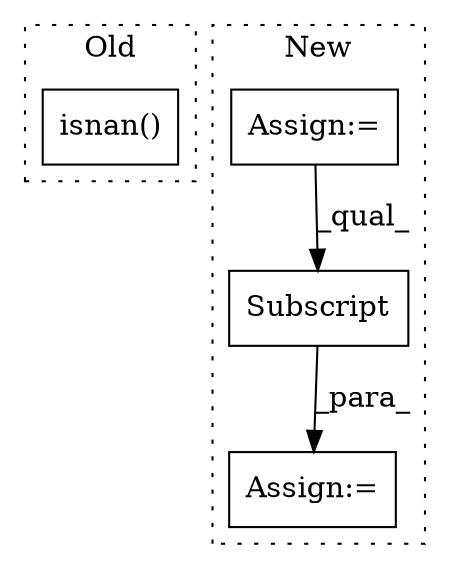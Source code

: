 digraph G {
subgraph cluster0 {
1 [label="isnan()" a="75" s="40592,40605" l="12,1" shape="box"];
label = "Old";
style="dotted";
}
subgraph cluster1 {
2 [label="Subscript" a="63" s="41747,0" l="14,0" shape="box"];
3 [label="Assign:=" a="68" s="41744" l="3" shape="box"];
4 [label="Assign:=" a="68" s="40824" l="3" shape="box"];
label = "New";
style="dotted";
}
2 -> 3 [label="_para_"];
4 -> 2 [label="_qual_"];
}